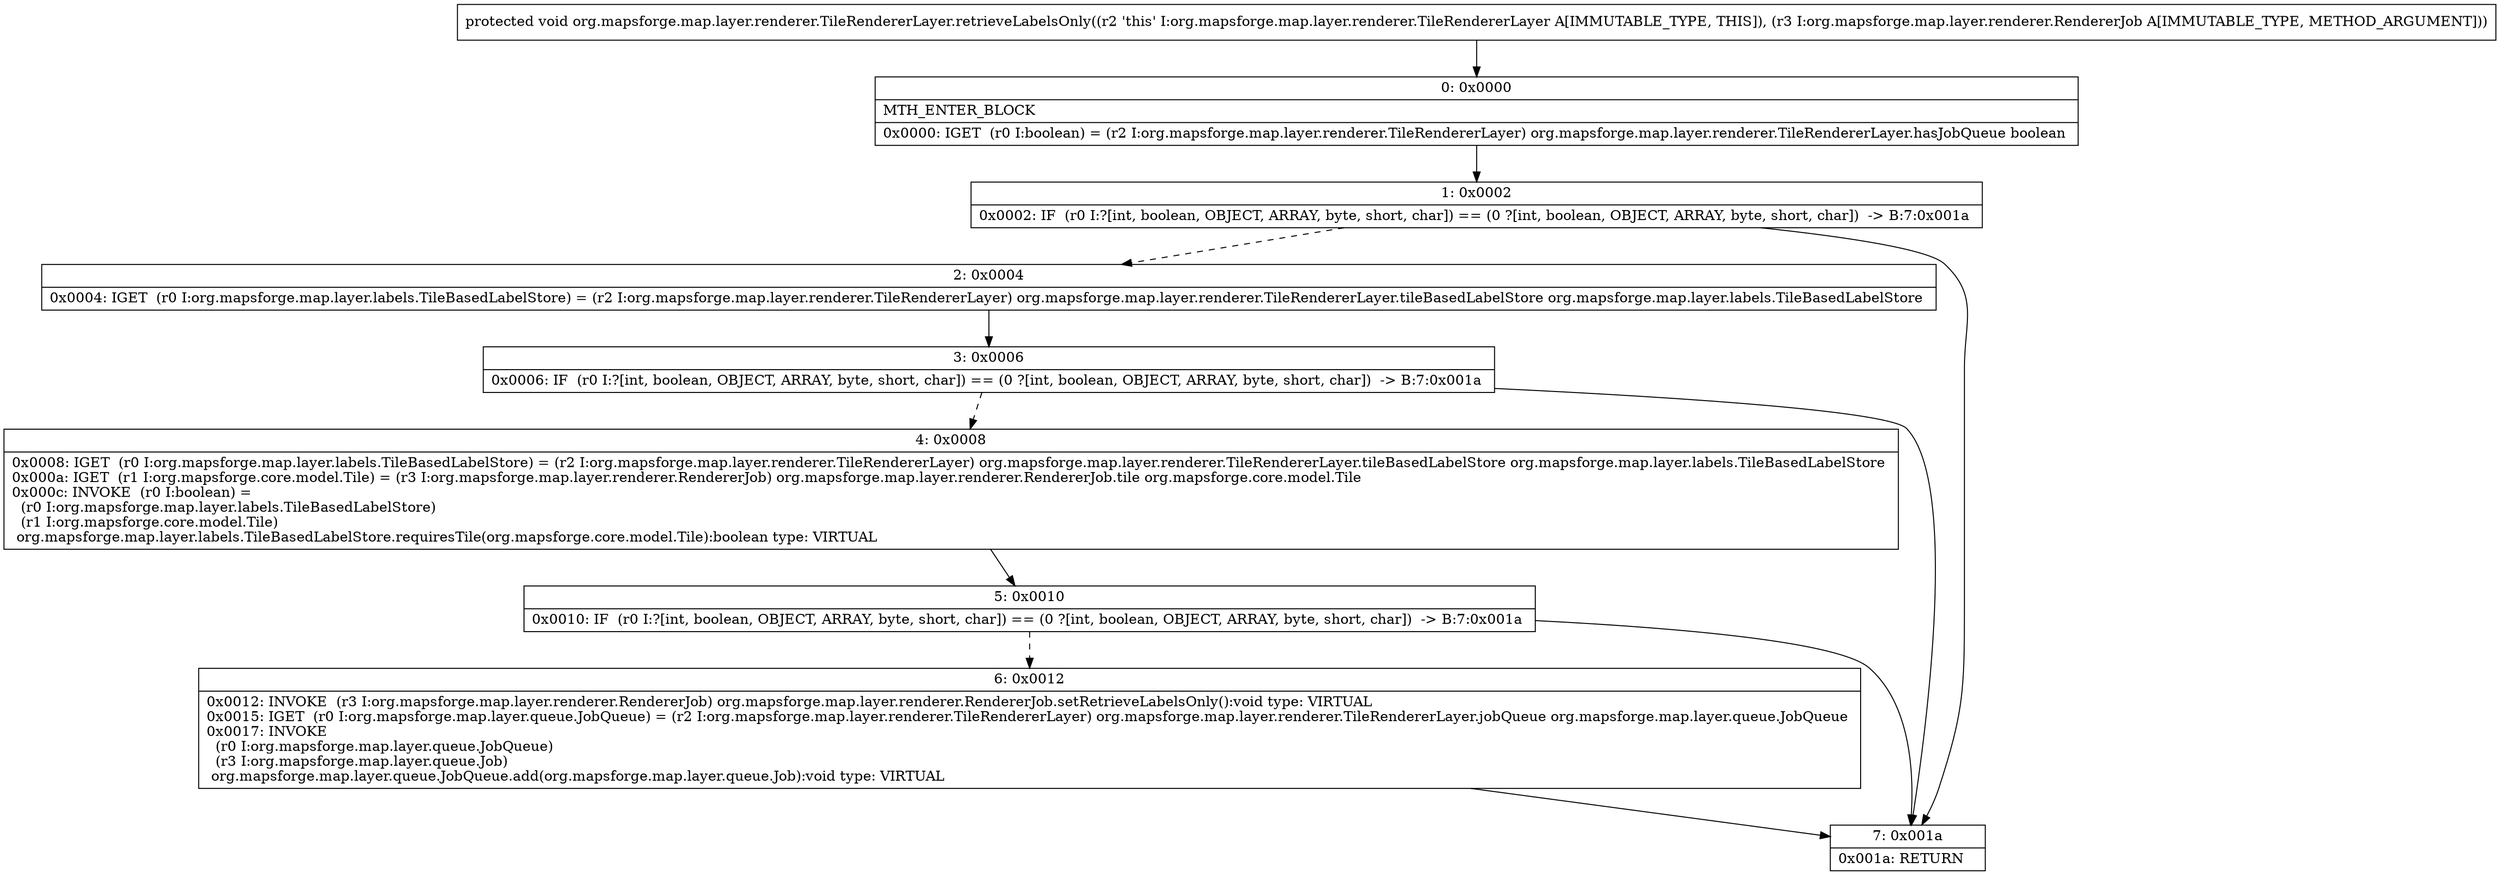 digraph "CFG fororg.mapsforge.map.layer.renderer.TileRendererLayer.retrieveLabelsOnly(Lorg\/mapsforge\/map\/layer\/renderer\/RendererJob;)V" {
Node_0 [shape=record,label="{0\:\ 0x0000|MTH_ENTER_BLOCK\l|0x0000: IGET  (r0 I:boolean) = (r2 I:org.mapsforge.map.layer.renderer.TileRendererLayer) org.mapsforge.map.layer.renderer.TileRendererLayer.hasJobQueue boolean \l}"];
Node_1 [shape=record,label="{1\:\ 0x0002|0x0002: IF  (r0 I:?[int, boolean, OBJECT, ARRAY, byte, short, char]) == (0 ?[int, boolean, OBJECT, ARRAY, byte, short, char])  \-\> B:7:0x001a \l}"];
Node_2 [shape=record,label="{2\:\ 0x0004|0x0004: IGET  (r0 I:org.mapsforge.map.layer.labels.TileBasedLabelStore) = (r2 I:org.mapsforge.map.layer.renderer.TileRendererLayer) org.mapsforge.map.layer.renderer.TileRendererLayer.tileBasedLabelStore org.mapsforge.map.layer.labels.TileBasedLabelStore \l}"];
Node_3 [shape=record,label="{3\:\ 0x0006|0x0006: IF  (r0 I:?[int, boolean, OBJECT, ARRAY, byte, short, char]) == (0 ?[int, boolean, OBJECT, ARRAY, byte, short, char])  \-\> B:7:0x001a \l}"];
Node_4 [shape=record,label="{4\:\ 0x0008|0x0008: IGET  (r0 I:org.mapsforge.map.layer.labels.TileBasedLabelStore) = (r2 I:org.mapsforge.map.layer.renderer.TileRendererLayer) org.mapsforge.map.layer.renderer.TileRendererLayer.tileBasedLabelStore org.mapsforge.map.layer.labels.TileBasedLabelStore \l0x000a: IGET  (r1 I:org.mapsforge.core.model.Tile) = (r3 I:org.mapsforge.map.layer.renderer.RendererJob) org.mapsforge.map.layer.renderer.RendererJob.tile org.mapsforge.core.model.Tile \l0x000c: INVOKE  (r0 I:boolean) = \l  (r0 I:org.mapsforge.map.layer.labels.TileBasedLabelStore)\l  (r1 I:org.mapsforge.core.model.Tile)\l org.mapsforge.map.layer.labels.TileBasedLabelStore.requiresTile(org.mapsforge.core.model.Tile):boolean type: VIRTUAL \l}"];
Node_5 [shape=record,label="{5\:\ 0x0010|0x0010: IF  (r0 I:?[int, boolean, OBJECT, ARRAY, byte, short, char]) == (0 ?[int, boolean, OBJECT, ARRAY, byte, short, char])  \-\> B:7:0x001a \l}"];
Node_6 [shape=record,label="{6\:\ 0x0012|0x0012: INVOKE  (r3 I:org.mapsforge.map.layer.renderer.RendererJob) org.mapsforge.map.layer.renderer.RendererJob.setRetrieveLabelsOnly():void type: VIRTUAL \l0x0015: IGET  (r0 I:org.mapsforge.map.layer.queue.JobQueue) = (r2 I:org.mapsforge.map.layer.renderer.TileRendererLayer) org.mapsforge.map.layer.renderer.TileRendererLayer.jobQueue org.mapsforge.map.layer.queue.JobQueue \l0x0017: INVOKE  \l  (r0 I:org.mapsforge.map.layer.queue.JobQueue)\l  (r3 I:org.mapsforge.map.layer.queue.Job)\l org.mapsforge.map.layer.queue.JobQueue.add(org.mapsforge.map.layer.queue.Job):void type: VIRTUAL \l}"];
Node_7 [shape=record,label="{7\:\ 0x001a|0x001a: RETURN   \l}"];
MethodNode[shape=record,label="{protected void org.mapsforge.map.layer.renderer.TileRendererLayer.retrieveLabelsOnly((r2 'this' I:org.mapsforge.map.layer.renderer.TileRendererLayer A[IMMUTABLE_TYPE, THIS]), (r3 I:org.mapsforge.map.layer.renderer.RendererJob A[IMMUTABLE_TYPE, METHOD_ARGUMENT])) }"];
MethodNode -> Node_0;
Node_0 -> Node_1;
Node_1 -> Node_2[style=dashed];
Node_1 -> Node_7;
Node_2 -> Node_3;
Node_3 -> Node_4[style=dashed];
Node_3 -> Node_7;
Node_4 -> Node_5;
Node_5 -> Node_6[style=dashed];
Node_5 -> Node_7;
Node_6 -> Node_7;
}


